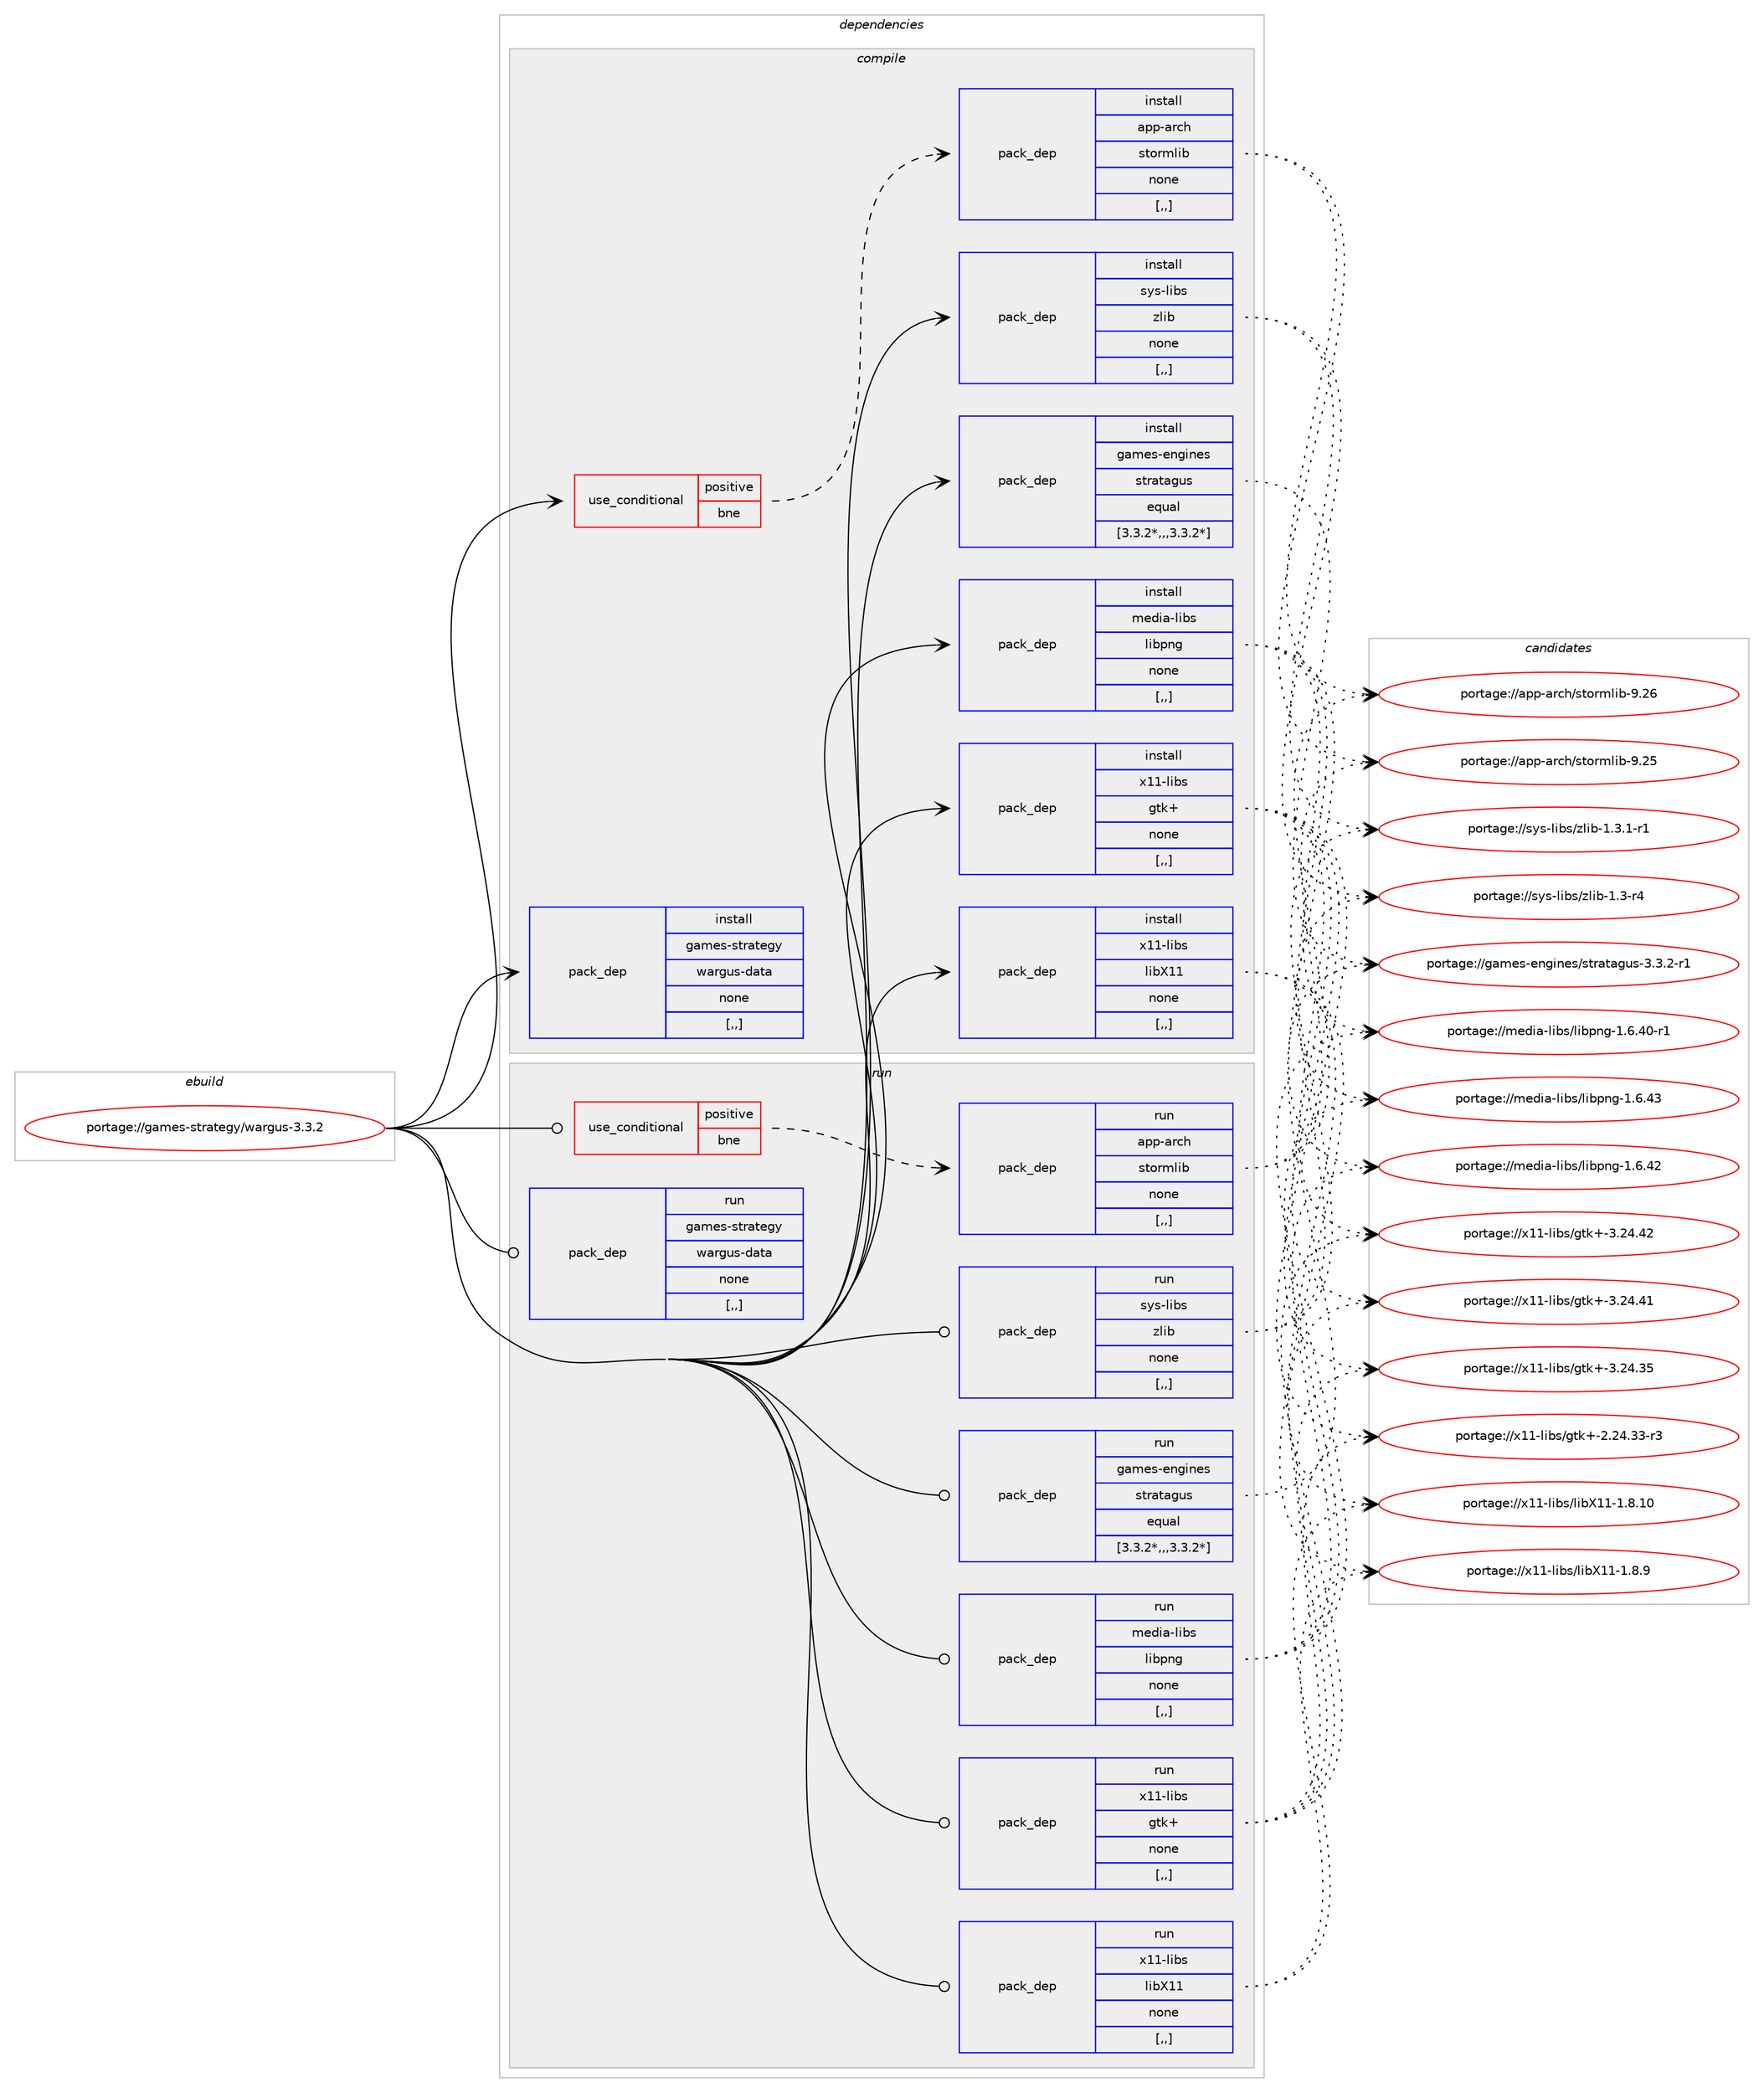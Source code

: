 digraph prolog {

# *************
# Graph options
# *************

newrank=true;
concentrate=true;
compound=true;
graph [rankdir=LR,fontname=Helvetica,fontsize=10,ranksep=1.5];#, ranksep=2.5, nodesep=0.2];
edge  [arrowhead=vee];
node  [fontname=Helvetica,fontsize=10];

# **********
# The ebuild
# **********

subgraph cluster_leftcol {
color=gray;
label=<<i>ebuild</i>>;
id [label="portage://games-strategy/wargus-3.3.2", color=red, width=4, href="../games-strategy/wargus-3.3.2.svg"];
}

# ****************
# The dependencies
# ****************

subgraph cluster_midcol {
color=gray;
label=<<i>dependencies</i>>;
subgraph cluster_compile {
fillcolor="#eeeeee";
style=filled;
label=<<i>compile</i>>;
subgraph cond64872 {
dependency234834 [label=<<TABLE BORDER="0" CELLBORDER="1" CELLSPACING="0" CELLPADDING="4"><TR><TD ROWSPAN="3" CELLPADDING="10">use_conditional</TD></TR><TR><TD>positive</TD></TR><TR><TD>bne</TD></TR></TABLE>>, shape=none, color=red];
subgraph pack168439 {
dependency234835 [label=<<TABLE BORDER="0" CELLBORDER="1" CELLSPACING="0" CELLPADDING="4" WIDTH="220"><TR><TD ROWSPAN="6" CELLPADDING="30">pack_dep</TD></TR><TR><TD WIDTH="110">install</TD></TR><TR><TD>app-arch</TD></TR><TR><TD>stormlib</TD></TR><TR><TD>none</TD></TR><TR><TD>[,,]</TD></TR></TABLE>>, shape=none, color=blue];
}
dependency234834:e -> dependency234835:w [weight=20,style="dashed",arrowhead="vee"];
}
id:e -> dependency234834:w [weight=20,style="solid",arrowhead="vee"];
subgraph pack168440 {
dependency234836 [label=<<TABLE BORDER="0" CELLBORDER="1" CELLSPACING="0" CELLPADDING="4" WIDTH="220"><TR><TD ROWSPAN="6" CELLPADDING="30">pack_dep</TD></TR><TR><TD WIDTH="110">install</TD></TR><TR><TD>games-engines</TD></TR><TR><TD>stratagus</TD></TR><TR><TD>equal</TD></TR><TR><TD>[3.3.2*,,,3.3.2*]</TD></TR></TABLE>>, shape=none, color=blue];
}
id:e -> dependency234836:w [weight=20,style="solid",arrowhead="vee"];
subgraph pack168441 {
dependency234837 [label=<<TABLE BORDER="0" CELLBORDER="1" CELLSPACING="0" CELLPADDING="4" WIDTH="220"><TR><TD ROWSPAN="6" CELLPADDING="30">pack_dep</TD></TR><TR><TD WIDTH="110">install</TD></TR><TR><TD>media-libs</TD></TR><TR><TD>libpng</TD></TR><TR><TD>none</TD></TR><TR><TD>[,,]</TD></TR></TABLE>>, shape=none, color=blue];
}
id:e -> dependency234837:w [weight=20,style="solid",arrowhead="vee"];
subgraph pack168442 {
dependency234838 [label=<<TABLE BORDER="0" CELLBORDER="1" CELLSPACING="0" CELLPADDING="4" WIDTH="220"><TR><TD ROWSPAN="6" CELLPADDING="30">pack_dep</TD></TR><TR><TD WIDTH="110">install</TD></TR><TR><TD>sys-libs</TD></TR><TR><TD>zlib</TD></TR><TR><TD>none</TD></TR><TR><TD>[,,]</TD></TR></TABLE>>, shape=none, color=blue];
}
id:e -> dependency234838:w [weight=20,style="solid",arrowhead="vee"];
subgraph pack168443 {
dependency234839 [label=<<TABLE BORDER="0" CELLBORDER="1" CELLSPACING="0" CELLPADDING="4" WIDTH="220"><TR><TD ROWSPAN="6" CELLPADDING="30">pack_dep</TD></TR><TR><TD WIDTH="110">install</TD></TR><TR><TD>x11-libs</TD></TR><TR><TD>gtk+</TD></TR><TR><TD>none</TD></TR><TR><TD>[,,]</TD></TR></TABLE>>, shape=none, color=blue];
}
id:e -> dependency234839:w [weight=20,style="solid",arrowhead="vee"];
subgraph pack168444 {
dependency234840 [label=<<TABLE BORDER="0" CELLBORDER="1" CELLSPACING="0" CELLPADDING="4" WIDTH="220"><TR><TD ROWSPAN="6" CELLPADDING="30">pack_dep</TD></TR><TR><TD WIDTH="110">install</TD></TR><TR><TD>x11-libs</TD></TR><TR><TD>libX11</TD></TR><TR><TD>none</TD></TR><TR><TD>[,,]</TD></TR></TABLE>>, shape=none, color=blue];
}
id:e -> dependency234840:w [weight=20,style="solid",arrowhead="vee"];
subgraph pack168445 {
dependency234841 [label=<<TABLE BORDER="0" CELLBORDER="1" CELLSPACING="0" CELLPADDING="4" WIDTH="220"><TR><TD ROWSPAN="6" CELLPADDING="30">pack_dep</TD></TR><TR><TD WIDTH="110">install</TD></TR><TR><TD>games-strategy</TD></TR><TR><TD>wargus-data</TD></TR><TR><TD>none</TD></TR><TR><TD>[,,]</TD></TR></TABLE>>, shape=none, color=blue];
}
id:e -> dependency234841:w [weight=20,style="solid",arrowhead="vee"];
}
subgraph cluster_compileandrun {
fillcolor="#eeeeee";
style=filled;
label=<<i>compile and run</i>>;
}
subgraph cluster_run {
fillcolor="#eeeeee";
style=filled;
label=<<i>run</i>>;
subgraph cond64873 {
dependency234842 [label=<<TABLE BORDER="0" CELLBORDER="1" CELLSPACING="0" CELLPADDING="4"><TR><TD ROWSPAN="3" CELLPADDING="10">use_conditional</TD></TR><TR><TD>positive</TD></TR><TR><TD>bne</TD></TR></TABLE>>, shape=none, color=red];
subgraph pack168446 {
dependency234843 [label=<<TABLE BORDER="0" CELLBORDER="1" CELLSPACING="0" CELLPADDING="4" WIDTH="220"><TR><TD ROWSPAN="6" CELLPADDING="30">pack_dep</TD></TR><TR><TD WIDTH="110">run</TD></TR><TR><TD>app-arch</TD></TR><TR><TD>stormlib</TD></TR><TR><TD>none</TD></TR><TR><TD>[,,]</TD></TR></TABLE>>, shape=none, color=blue];
}
dependency234842:e -> dependency234843:w [weight=20,style="dashed",arrowhead="vee"];
}
id:e -> dependency234842:w [weight=20,style="solid",arrowhead="odot"];
subgraph pack168447 {
dependency234844 [label=<<TABLE BORDER="0" CELLBORDER="1" CELLSPACING="0" CELLPADDING="4" WIDTH="220"><TR><TD ROWSPAN="6" CELLPADDING="30">pack_dep</TD></TR><TR><TD WIDTH="110">run</TD></TR><TR><TD>games-engines</TD></TR><TR><TD>stratagus</TD></TR><TR><TD>equal</TD></TR><TR><TD>[3.3.2*,,,3.3.2*]</TD></TR></TABLE>>, shape=none, color=blue];
}
id:e -> dependency234844:w [weight=20,style="solid",arrowhead="odot"];
subgraph pack168448 {
dependency234845 [label=<<TABLE BORDER="0" CELLBORDER="1" CELLSPACING="0" CELLPADDING="4" WIDTH="220"><TR><TD ROWSPAN="6" CELLPADDING="30">pack_dep</TD></TR><TR><TD WIDTH="110">run</TD></TR><TR><TD>media-libs</TD></TR><TR><TD>libpng</TD></TR><TR><TD>none</TD></TR><TR><TD>[,,]</TD></TR></TABLE>>, shape=none, color=blue];
}
id:e -> dependency234845:w [weight=20,style="solid",arrowhead="odot"];
subgraph pack168449 {
dependency234846 [label=<<TABLE BORDER="0" CELLBORDER="1" CELLSPACING="0" CELLPADDING="4" WIDTH="220"><TR><TD ROWSPAN="6" CELLPADDING="30">pack_dep</TD></TR><TR><TD WIDTH="110">run</TD></TR><TR><TD>sys-libs</TD></TR><TR><TD>zlib</TD></TR><TR><TD>none</TD></TR><TR><TD>[,,]</TD></TR></TABLE>>, shape=none, color=blue];
}
id:e -> dependency234846:w [weight=20,style="solid",arrowhead="odot"];
subgraph pack168450 {
dependency234847 [label=<<TABLE BORDER="0" CELLBORDER="1" CELLSPACING="0" CELLPADDING="4" WIDTH="220"><TR><TD ROWSPAN="6" CELLPADDING="30">pack_dep</TD></TR><TR><TD WIDTH="110">run</TD></TR><TR><TD>x11-libs</TD></TR><TR><TD>gtk+</TD></TR><TR><TD>none</TD></TR><TR><TD>[,,]</TD></TR></TABLE>>, shape=none, color=blue];
}
id:e -> dependency234847:w [weight=20,style="solid",arrowhead="odot"];
subgraph pack168451 {
dependency234848 [label=<<TABLE BORDER="0" CELLBORDER="1" CELLSPACING="0" CELLPADDING="4" WIDTH="220"><TR><TD ROWSPAN="6" CELLPADDING="30">pack_dep</TD></TR><TR><TD WIDTH="110">run</TD></TR><TR><TD>x11-libs</TD></TR><TR><TD>libX11</TD></TR><TR><TD>none</TD></TR><TR><TD>[,,]</TD></TR></TABLE>>, shape=none, color=blue];
}
id:e -> dependency234848:w [weight=20,style="solid",arrowhead="odot"];
subgraph pack168452 {
dependency234849 [label=<<TABLE BORDER="0" CELLBORDER="1" CELLSPACING="0" CELLPADDING="4" WIDTH="220"><TR><TD ROWSPAN="6" CELLPADDING="30">pack_dep</TD></TR><TR><TD WIDTH="110">run</TD></TR><TR><TD>games-strategy</TD></TR><TR><TD>wargus-data</TD></TR><TR><TD>none</TD></TR><TR><TD>[,,]</TD></TR></TABLE>>, shape=none, color=blue];
}
id:e -> dependency234849:w [weight=20,style="solid",arrowhead="odot"];
}
}

# **************
# The candidates
# **************

subgraph cluster_choices {
rank=same;
color=gray;
label=<<i>candidates</i>>;

subgraph choice168439 {
color=black;
nodesep=1;
choice9711211245971149910447115116111114109108105984557465054 [label="portage://app-arch/stormlib-9.26", color=red, width=4,href="../app-arch/stormlib-9.26.svg"];
choice9711211245971149910447115116111114109108105984557465053 [label="portage://app-arch/stormlib-9.25", color=red, width=4,href="../app-arch/stormlib-9.25.svg"];
dependency234835:e -> choice9711211245971149910447115116111114109108105984557465054:w [style=dotted,weight="100"];
dependency234835:e -> choice9711211245971149910447115116111114109108105984557465053:w [style=dotted,weight="100"];
}
subgraph choice168440 {
color=black;
nodesep=1;
choice10397109101115451011101031051101011154711511611497116971031171154551465146504511449 [label="portage://games-engines/stratagus-3.3.2-r1", color=red, width=4,href="../games-engines/stratagus-3.3.2-r1.svg"];
dependency234836:e -> choice10397109101115451011101031051101011154711511611497116971031171154551465146504511449:w [style=dotted,weight="100"];
}
subgraph choice168441 {
color=black;
nodesep=1;
choice109101100105974510810598115471081059811211010345494654465251 [label="portage://media-libs/libpng-1.6.43", color=red, width=4,href="../media-libs/libpng-1.6.43.svg"];
choice109101100105974510810598115471081059811211010345494654465250 [label="portage://media-libs/libpng-1.6.42", color=red, width=4,href="../media-libs/libpng-1.6.42.svg"];
choice1091011001059745108105981154710810598112110103454946544652484511449 [label="portage://media-libs/libpng-1.6.40-r1", color=red, width=4,href="../media-libs/libpng-1.6.40-r1.svg"];
dependency234837:e -> choice109101100105974510810598115471081059811211010345494654465251:w [style=dotted,weight="100"];
dependency234837:e -> choice109101100105974510810598115471081059811211010345494654465250:w [style=dotted,weight="100"];
dependency234837:e -> choice1091011001059745108105981154710810598112110103454946544652484511449:w [style=dotted,weight="100"];
}
subgraph choice168442 {
color=black;
nodesep=1;
choice115121115451081059811547122108105984549465146494511449 [label="portage://sys-libs/zlib-1.3.1-r1", color=red, width=4,href="../sys-libs/zlib-1.3.1-r1.svg"];
choice11512111545108105981154712210810598454946514511452 [label="portage://sys-libs/zlib-1.3-r4", color=red, width=4,href="../sys-libs/zlib-1.3-r4.svg"];
dependency234838:e -> choice115121115451081059811547122108105984549465146494511449:w [style=dotted,weight="100"];
dependency234838:e -> choice11512111545108105981154712210810598454946514511452:w [style=dotted,weight="100"];
}
subgraph choice168443 {
color=black;
nodesep=1;
choice1204949451081059811547103116107434551465052465250 [label="portage://x11-libs/gtk+-3.24.42", color=red, width=4,href="../x11-libs/gtk+-3.24.42.svg"];
choice1204949451081059811547103116107434551465052465249 [label="portage://x11-libs/gtk+-3.24.41", color=red, width=4,href="../x11-libs/gtk+-3.24.41.svg"];
choice1204949451081059811547103116107434551465052465153 [label="portage://x11-libs/gtk+-3.24.35", color=red, width=4,href="../x11-libs/gtk+-3.24.35.svg"];
choice12049494510810598115471031161074345504650524651514511451 [label="portage://x11-libs/gtk+-2.24.33-r3", color=red, width=4,href="../x11-libs/gtk+-2.24.33-r3.svg"];
dependency234839:e -> choice1204949451081059811547103116107434551465052465250:w [style=dotted,weight="100"];
dependency234839:e -> choice1204949451081059811547103116107434551465052465249:w [style=dotted,weight="100"];
dependency234839:e -> choice1204949451081059811547103116107434551465052465153:w [style=dotted,weight="100"];
dependency234839:e -> choice12049494510810598115471031161074345504650524651514511451:w [style=dotted,weight="100"];
}
subgraph choice168444 {
color=black;
nodesep=1;
choice12049494510810598115471081059888494945494656464948 [label="portage://x11-libs/libX11-1.8.10", color=red, width=4,href="../x11-libs/libX11-1.8.10.svg"];
choice120494945108105981154710810598884949454946564657 [label="portage://x11-libs/libX11-1.8.9", color=red, width=4,href="../x11-libs/libX11-1.8.9.svg"];
dependency234840:e -> choice12049494510810598115471081059888494945494656464948:w [style=dotted,weight="100"];
dependency234840:e -> choice120494945108105981154710810598884949454946564657:w [style=dotted,weight="100"];
}
subgraph choice168445 {
color=black;
nodesep=1;
}
subgraph choice168446 {
color=black;
nodesep=1;
choice9711211245971149910447115116111114109108105984557465054 [label="portage://app-arch/stormlib-9.26", color=red, width=4,href="../app-arch/stormlib-9.26.svg"];
choice9711211245971149910447115116111114109108105984557465053 [label="portage://app-arch/stormlib-9.25", color=red, width=4,href="../app-arch/stormlib-9.25.svg"];
dependency234843:e -> choice9711211245971149910447115116111114109108105984557465054:w [style=dotted,weight="100"];
dependency234843:e -> choice9711211245971149910447115116111114109108105984557465053:w [style=dotted,weight="100"];
}
subgraph choice168447 {
color=black;
nodesep=1;
choice10397109101115451011101031051101011154711511611497116971031171154551465146504511449 [label="portage://games-engines/stratagus-3.3.2-r1", color=red, width=4,href="../games-engines/stratagus-3.3.2-r1.svg"];
dependency234844:e -> choice10397109101115451011101031051101011154711511611497116971031171154551465146504511449:w [style=dotted,weight="100"];
}
subgraph choice168448 {
color=black;
nodesep=1;
choice109101100105974510810598115471081059811211010345494654465251 [label="portage://media-libs/libpng-1.6.43", color=red, width=4,href="../media-libs/libpng-1.6.43.svg"];
choice109101100105974510810598115471081059811211010345494654465250 [label="portage://media-libs/libpng-1.6.42", color=red, width=4,href="../media-libs/libpng-1.6.42.svg"];
choice1091011001059745108105981154710810598112110103454946544652484511449 [label="portage://media-libs/libpng-1.6.40-r1", color=red, width=4,href="../media-libs/libpng-1.6.40-r1.svg"];
dependency234845:e -> choice109101100105974510810598115471081059811211010345494654465251:w [style=dotted,weight="100"];
dependency234845:e -> choice109101100105974510810598115471081059811211010345494654465250:w [style=dotted,weight="100"];
dependency234845:e -> choice1091011001059745108105981154710810598112110103454946544652484511449:w [style=dotted,weight="100"];
}
subgraph choice168449 {
color=black;
nodesep=1;
choice115121115451081059811547122108105984549465146494511449 [label="portage://sys-libs/zlib-1.3.1-r1", color=red, width=4,href="../sys-libs/zlib-1.3.1-r1.svg"];
choice11512111545108105981154712210810598454946514511452 [label="portage://sys-libs/zlib-1.3-r4", color=red, width=4,href="../sys-libs/zlib-1.3-r4.svg"];
dependency234846:e -> choice115121115451081059811547122108105984549465146494511449:w [style=dotted,weight="100"];
dependency234846:e -> choice11512111545108105981154712210810598454946514511452:w [style=dotted,weight="100"];
}
subgraph choice168450 {
color=black;
nodesep=1;
choice1204949451081059811547103116107434551465052465250 [label="portage://x11-libs/gtk+-3.24.42", color=red, width=4,href="../x11-libs/gtk+-3.24.42.svg"];
choice1204949451081059811547103116107434551465052465249 [label="portage://x11-libs/gtk+-3.24.41", color=red, width=4,href="../x11-libs/gtk+-3.24.41.svg"];
choice1204949451081059811547103116107434551465052465153 [label="portage://x11-libs/gtk+-3.24.35", color=red, width=4,href="../x11-libs/gtk+-3.24.35.svg"];
choice12049494510810598115471031161074345504650524651514511451 [label="portage://x11-libs/gtk+-2.24.33-r3", color=red, width=4,href="../x11-libs/gtk+-2.24.33-r3.svg"];
dependency234847:e -> choice1204949451081059811547103116107434551465052465250:w [style=dotted,weight="100"];
dependency234847:e -> choice1204949451081059811547103116107434551465052465249:w [style=dotted,weight="100"];
dependency234847:e -> choice1204949451081059811547103116107434551465052465153:w [style=dotted,weight="100"];
dependency234847:e -> choice12049494510810598115471031161074345504650524651514511451:w [style=dotted,weight="100"];
}
subgraph choice168451 {
color=black;
nodesep=1;
choice12049494510810598115471081059888494945494656464948 [label="portage://x11-libs/libX11-1.8.10", color=red, width=4,href="../x11-libs/libX11-1.8.10.svg"];
choice120494945108105981154710810598884949454946564657 [label="portage://x11-libs/libX11-1.8.9", color=red, width=4,href="../x11-libs/libX11-1.8.9.svg"];
dependency234848:e -> choice12049494510810598115471081059888494945494656464948:w [style=dotted,weight="100"];
dependency234848:e -> choice120494945108105981154710810598884949454946564657:w [style=dotted,weight="100"];
}
subgraph choice168452 {
color=black;
nodesep=1;
}
}

}
